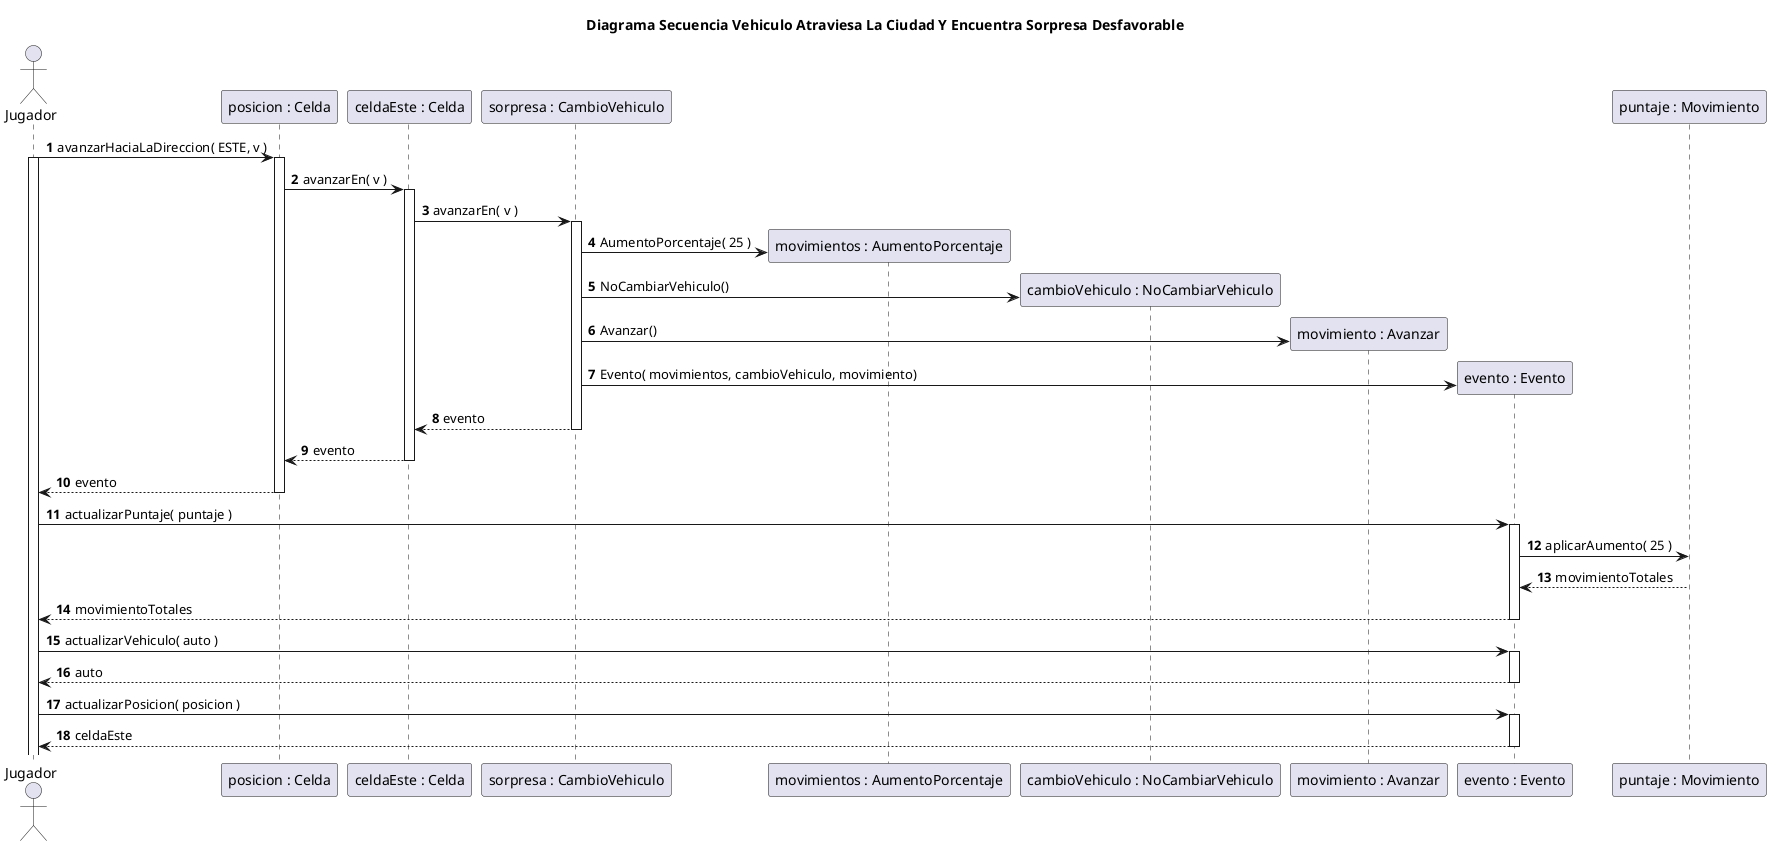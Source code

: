 @startuml
title Diagrama Secuencia Vehiculo Atraviesa La Ciudad Y Encuentra Sorpresa Desfavorable

autonumber

actor Jugador

Jugador -> "posicion : Celda"++: avanzarHaciaLaDireccion( ESTE, v )

activate Jugador
"posicion : Celda" -> "celdaEste : Celda"++: avanzarEn( v )


"celdaEste : Celda" -> "sorpresa : CambioVehiculo"++: avanzarEn( v )

create "movimientos : AumentoPorcentaje"
"sorpresa : CambioVehiculo"-> "movimientos : AumentoPorcentaje": AumentoPorcentaje( 25 )

create "cambioVehiculo : NoCambiarVehiculo"
"sorpresa : CambioVehiculo" -> "cambioVehiculo : NoCambiarVehiculo": NoCambiarVehiculo()

create "movimiento : Avanzar"
"sorpresa : CambioVehiculo"  -> "movimiento : Avanzar": Avanzar()

create "evento : Evento"
"sorpresa : CambioVehiculo"  -> "evento : Evento": Evento( movimientos, cambioVehiculo, movimiento)

"sorpresa : CambioVehiculo" --> "celdaEste : Celda"--: evento

"celdaEste : Celda" --> "posicion : Celda": evento
deactivate "celdaEste : Celda"

"posicion : Celda" --> Jugador--: evento


Jugador -> "evento : Evento"++: actualizarPuntaje( puntaje )
"evento : Evento" -> "puntaje : Movimiento": aplicarAumento( 25 )
"puntaje : Movimiento" --> "evento : Evento": movimientoTotales
Jugador <-- "evento : Evento"--: movimientoTotales

Jugador -> "evento : Evento"++: actualizarVehiculo( auto )
Jugador <-- "evento : Evento"--: auto

Jugador -> "evento : Evento"++: actualizarPosicion( posicion )
Jugador <-- "evento : Evento"--: celdaEste

@enduml